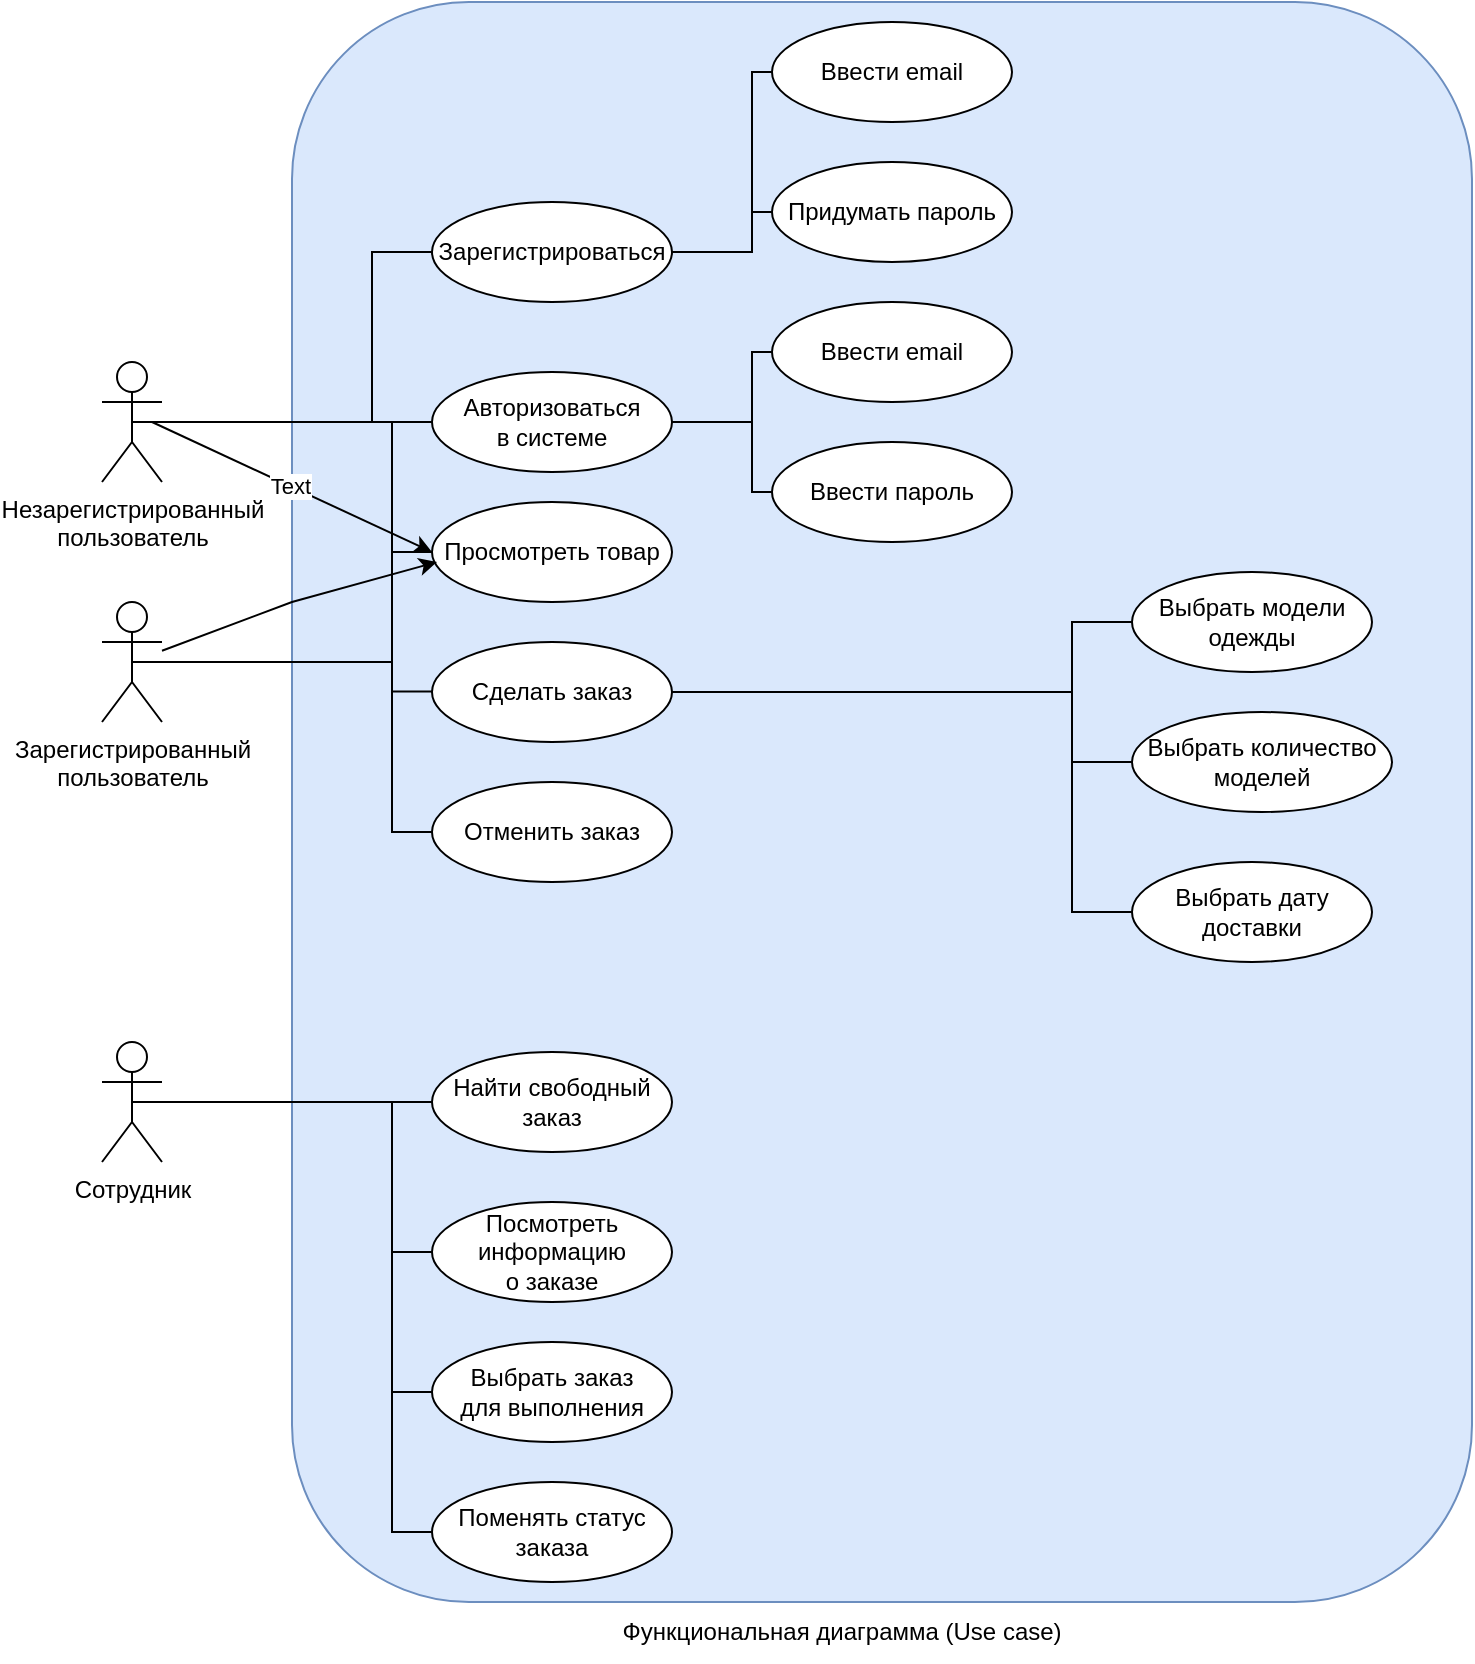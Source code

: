 <mxfile version="21.8.0" type="device">
  <diagram name="Страница — 1" id="pqy5NHnVCrTciRfHO0LJ">
    <mxGraphModel dx="656" dy="354" grid="1" gridSize="10" guides="1" tooltips="1" connect="1" arrows="1" fold="1" page="1" pageScale="1" pageWidth="827" pageHeight="1169" math="0" shadow="0">
      <root>
        <mxCell id="0" />
        <mxCell id="1" parent="0" />
        <mxCell id="dPaeo19KGGqcbV5FyLAS-39" value="" style="rounded=1;whiteSpace=wrap;html=1;fillColor=#dae8fc;strokeColor=#6c8ebf;" parent="1" vertex="1">
          <mxGeometry x="200" width="590" height="800" as="geometry" />
        </mxCell>
        <mxCell id="dPaeo19KGGqcbV5FyLAS-1" value="Незарегистрированный&lt;br&gt;пользователь" style="shape=umlActor;verticalLabelPosition=bottom;verticalAlign=top;html=1;outlineConnect=0;" parent="1" vertex="1">
          <mxGeometry x="105" y="180" width="30" height="60" as="geometry" />
        </mxCell>
        <mxCell id="dPaeo19KGGqcbV5FyLAS-2" value="Зарегистрированный&lt;br&gt;пользователь" style="shape=umlActor;verticalLabelPosition=bottom;verticalAlign=top;html=1;outlineConnect=0;" parent="1" vertex="1">
          <mxGeometry x="105" y="300" width="30" height="60" as="geometry" />
        </mxCell>
        <mxCell id="dPaeo19KGGqcbV5FyLAS-4" value="Зарегистрироваться" style="ellipse;whiteSpace=wrap;html=1;" parent="1" vertex="1">
          <mxGeometry x="270" y="100" width="120" height="50" as="geometry" />
        </mxCell>
        <mxCell id="dPaeo19KGGqcbV5FyLAS-5" value="" style="endArrow=none;html=1;rounded=0;exitX=0.5;exitY=0.5;exitDx=0;exitDy=0;exitPerimeter=0;entryX=0;entryY=0.5;entryDx=0;entryDy=0;" parent="1" source="dPaeo19KGGqcbV5FyLAS-1" target="dPaeo19KGGqcbV5FyLAS-4" edge="1">
          <mxGeometry width="50" height="50" relative="1" as="geometry">
            <mxPoint x="460" y="370" as="sourcePoint" />
            <mxPoint x="299.8" y="210" as="targetPoint" />
            <Array as="points">
              <mxPoint x="240" y="210" />
              <mxPoint x="240" y="125" />
            </Array>
          </mxGeometry>
        </mxCell>
        <mxCell id="dPaeo19KGGqcbV5FyLAS-6" value="Авторизоваться&lt;br&gt;в системе" style="ellipse;whiteSpace=wrap;html=1;" parent="1" vertex="1">
          <mxGeometry x="270" y="185" width="120" height="50" as="geometry" />
        </mxCell>
        <mxCell id="dPaeo19KGGqcbV5FyLAS-7" value="Просмотреть товар" style="ellipse;whiteSpace=wrap;html=1;" parent="1" vertex="1">
          <mxGeometry x="270" y="250" width="120" height="50" as="geometry" />
        </mxCell>
        <mxCell id="dPaeo19KGGqcbV5FyLAS-8" value="Сделать заказ" style="ellipse;whiteSpace=wrap;html=1;" parent="1" vertex="1">
          <mxGeometry x="270" y="320" width="120" height="50" as="geometry" />
        </mxCell>
        <mxCell id="dPaeo19KGGqcbV5FyLAS-9" value="Отменить заказ" style="ellipse;whiteSpace=wrap;html=1;" parent="1" vertex="1">
          <mxGeometry x="270" y="390" width="120" height="50" as="geometry" />
        </mxCell>
        <mxCell id="dPaeo19KGGqcbV5FyLAS-10" value="" style="endArrow=none;html=1;rounded=0;exitX=0.5;exitY=0.5;exitDx=0;exitDy=0;exitPerimeter=0;entryX=0;entryY=0.5;entryDx=0;entryDy=0;" parent="1" source="dPaeo19KGGqcbV5FyLAS-2" target="dPaeo19KGGqcbV5FyLAS-6" edge="1">
          <mxGeometry width="50" height="50" relative="1" as="geometry">
            <mxPoint x="460" y="370" as="sourcePoint" />
            <mxPoint x="510" y="320" as="targetPoint" />
            <Array as="points">
              <mxPoint x="250" y="330" />
              <mxPoint x="250" y="210" />
            </Array>
          </mxGeometry>
        </mxCell>
        <mxCell id="dPaeo19KGGqcbV5FyLAS-11" value="" style="endArrow=none;html=1;rounded=0;exitX=0.5;exitY=0.5;exitDx=0;exitDy=0;exitPerimeter=0;entryX=0;entryY=0.5;entryDx=0;entryDy=0;" parent="1" source="dPaeo19KGGqcbV5FyLAS-1" target="dPaeo19KGGqcbV5FyLAS-6" edge="1">
          <mxGeometry width="50" height="50" relative="1" as="geometry">
            <mxPoint x="460" y="370" as="sourcePoint" />
            <mxPoint x="510" y="320" as="targetPoint" />
          </mxGeometry>
        </mxCell>
        <mxCell id="dPaeo19KGGqcbV5FyLAS-12" value="" style="endArrow=none;html=1;rounded=0;exitX=0;exitY=0.5;exitDx=0;exitDy=0;" parent="1" source="dPaeo19KGGqcbV5FyLAS-7" edge="1">
          <mxGeometry width="50" height="50" relative="1" as="geometry">
            <mxPoint x="460" y="370" as="sourcePoint" />
            <mxPoint x="250" y="275" as="targetPoint" />
          </mxGeometry>
        </mxCell>
        <mxCell id="dPaeo19KGGqcbV5FyLAS-13" value="" style="endArrow=none;html=1;rounded=0;exitX=0;exitY=0.5;exitDx=0;exitDy=0;entryX=0.5;entryY=0.5;entryDx=0;entryDy=0;entryPerimeter=0;" parent="1" source="dPaeo19KGGqcbV5FyLAS-9" target="dPaeo19KGGqcbV5FyLAS-2" edge="1">
          <mxGeometry width="50" height="50" relative="1" as="geometry">
            <mxPoint x="460" y="370" as="sourcePoint" />
            <mxPoint x="510" y="320" as="targetPoint" />
            <Array as="points">
              <mxPoint x="250" y="415" />
              <mxPoint x="250" y="330" />
            </Array>
          </mxGeometry>
        </mxCell>
        <mxCell id="dPaeo19KGGqcbV5FyLAS-14" value="" style="endArrow=none;html=1;rounded=0;exitX=0;exitY=0.5;exitDx=0;exitDy=0;" parent="1" edge="1">
          <mxGeometry width="50" height="50" relative="1" as="geometry">
            <mxPoint x="270" y="344.8" as="sourcePoint" />
            <mxPoint x="250" y="344.8" as="targetPoint" />
          </mxGeometry>
        </mxCell>
        <mxCell id="dPaeo19KGGqcbV5FyLAS-15" value="Ввести email" style="ellipse;whiteSpace=wrap;html=1;" parent="1" vertex="1">
          <mxGeometry x="440" y="10" width="120" height="50" as="geometry" />
        </mxCell>
        <mxCell id="dPaeo19KGGqcbV5FyLAS-16" value="Придумать пароль" style="ellipse;whiteSpace=wrap;html=1;" parent="1" vertex="1">
          <mxGeometry x="440" y="80" width="120" height="50" as="geometry" />
        </mxCell>
        <mxCell id="dPaeo19KGGqcbV5FyLAS-17" value="" style="endArrow=none;html=1;rounded=0;exitX=1;exitY=0.5;exitDx=0;exitDy=0;entryX=0;entryY=0.5;entryDx=0;entryDy=0;" parent="1" source="dPaeo19KGGqcbV5FyLAS-4" target="dPaeo19KGGqcbV5FyLAS-16" edge="1">
          <mxGeometry width="50" height="50" relative="1" as="geometry">
            <mxPoint x="620" y="290" as="sourcePoint" />
            <mxPoint x="430" y="125" as="targetPoint" />
            <Array as="points">
              <mxPoint x="430" y="125" />
              <mxPoint x="430" y="105" />
            </Array>
          </mxGeometry>
        </mxCell>
        <mxCell id="dPaeo19KGGqcbV5FyLAS-18" value="" style="endArrow=none;html=1;rounded=0;entryX=0;entryY=0.5;entryDx=0;entryDy=0;" parent="1" target="dPaeo19KGGqcbV5FyLAS-15" edge="1">
          <mxGeometry width="50" height="50" relative="1" as="geometry">
            <mxPoint x="430" y="105" as="sourcePoint" />
            <mxPoint x="480" y="55" as="targetPoint" />
            <Array as="points">
              <mxPoint x="430" y="35" />
            </Array>
          </mxGeometry>
        </mxCell>
        <mxCell id="dPaeo19KGGqcbV5FyLAS-19" value="Ввести email" style="ellipse;whiteSpace=wrap;html=1;" parent="1" vertex="1">
          <mxGeometry x="440" y="150" width="120" height="50" as="geometry" />
        </mxCell>
        <mxCell id="dPaeo19KGGqcbV5FyLAS-20" value="Ввести пароль" style="ellipse;whiteSpace=wrap;html=1;" parent="1" vertex="1">
          <mxGeometry x="440" y="220" width="120" height="50" as="geometry" />
        </mxCell>
        <mxCell id="dPaeo19KGGqcbV5FyLAS-21" value="" style="endArrow=none;html=1;rounded=0;exitX=1;exitY=0.5;exitDx=0;exitDy=0;entryX=0;entryY=0.5;entryDx=0;entryDy=0;" parent="1" source="dPaeo19KGGqcbV5FyLAS-6" target="dPaeo19KGGqcbV5FyLAS-19" edge="1">
          <mxGeometry width="50" height="50" relative="1" as="geometry">
            <mxPoint x="620" y="290" as="sourcePoint" />
            <mxPoint x="670" y="240" as="targetPoint" />
            <Array as="points">
              <mxPoint x="430" y="210" />
              <mxPoint x="430" y="175" />
            </Array>
          </mxGeometry>
        </mxCell>
        <mxCell id="dPaeo19KGGqcbV5FyLAS-22" value="" style="endArrow=none;html=1;rounded=0;entryX=0;entryY=0.5;entryDx=0;entryDy=0;" parent="1" target="dPaeo19KGGqcbV5FyLAS-20" edge="1">
          <mxGeometry width="50" height="50" relative="1" as="geometry">
            <mxPoint x="430" y="210" as="sourcePoint" />
            <mxPoint x="670" y="240" as="targetPoint" />
            <Array as="points">
              <mxPoint x="430" y="245" />
            </Array>
          </mxGeometry>
        </mxCell>
        <mxCell id="dPaeo19KGGqcbV5FyLAS-23" value="Выбрать модели&lt;br&gt;одежды" style="ellipse;whiteSpace=wrap;html=1;" parent="1" vertex="1">
          <mxGeometry x="620" y="285" width="120" height="50" as="geometry" />
        </mxCell>
        <mxCell id="dPaeo19KGGqcbV5FyLAS-24" value="Выбрать количество&lt;br&gt;моделей" style="ellipse;whiteSpace=wrap;html=1;" parent="1" vertex="1">
          <mxGeometry x="620" y="355" width="130" height="50" as="geometry" />
        </mxCell>
        <mxCell id="dPaeo19KGGqcbV5FyLAS-25" value="" style="endArrow=none;html=1;rounded=0;exitX=1;exitY=0.5;exitDx=0;exitDy=0;entryX=0;entryY=0.5;entryDx=0;entryDy=0;" parent="1" source="dPaeo19KGGqcbV5FyLAS-8" target="dPaeo19KGGqcbV5FyLAS-23" edge="1">
          <mxGeometry width="50" height="50" relative="1" as="geometry">
            <mxPoint x="660" y="400" as="sourcePoint" />
            <mxPoint x="710" y="350" as="targetPoint" />
            <Array as="points">
              <mxPoint x="590" y="345" />
              <mxPoint x="590" y="310" />
            </Array>
          </mxGeometry>
        </mxCell>
        <mxCell id="dPaeo19KGGqcbV5FyLAS-26" value="" style="endArrow=none;html=1;rounded=0;entryX=0;entryY=0.5;entryDx=0;entryDy=0;" parent="1" target="dPaeo19KGGqcbV5FyLAS-24" edge="1">
          <mxGeometry width="50" height="50" relative="1" as="geometry">
            <mxPoint x="590" y="340" as="sourcePoint" />
            <mxPoint x="710" y="350" as="targetPoint" />
            <Array as="points">
              <mxPoint x="590" y="380" />
            </Array>
          </mxGeometry>
        </mxCell>
        <mxCell id="dPaeo19KGGqcbV5FyLAS-28" value="Выбрать дату&lt;br&gt;доставки" style="ellipse;whiteSpace=wrap;html=1;" parent="1" vertex="1">
          <mxGeometry x="620" y="430" width="120" height="50" as="geometry" />
        </mxCell>
        <mxCell id="dPaeo19KGGqcbV5FyLAS-29" value="" style="endArrow=none;html=1;rounded=0;exitX=0;exitY=0.5;exitDx=0;exitDy=0;" parent="1" source="dPaeo19KGGqcbV5FyLAS-28" edge="1">
          <mxGeometry width="50" height="50" relative="1" as="geometry">
            <mxPoint x="680" y="400" as="sourcePoint" />
            <mxPoint x="590" y="380" as="targetPoint" />
            <Array as="points">
              <mxPoint x="590" y="455" />
            </Array>
          </mxGeometry>
        </mxCell>
        <mxCell id="dPaeo19KGGqcbV5FyLAS-30" value="Сотрудник" style="shape=umlActor;verticalLabelPosition=bottom;verticalAlign=top;html=1;outlineConnect=0;" parent="1" vertex="1">
          <mxGeometry x="105" y="520" width="30" height="60" as="geometry" />
        </mxCell>
        <mxCell id="dPaeo19KGGqcbV5FyLAS-31" value="Найти свободный&lt;br&gt;заказ" style="ellipse;whiteSpace=wrap;html=1;" parent="1" vertex="1">
          <mxGeometry x="270" y="525" width="120" height="50" as="geometry" />
        </mxCell>
        <mxCell id="dPaeo19KGGqcbV5FyLAS-32" value="Посмотреть&lt;br&gt;информацию&lt;br&gt;о заказе" style="ellipse;whiteSpace=wrap;html=1;" parent="1" vertex="1">
          <mxGeometry x="270" y="600" width="120" height="50" as="geometry" />
        </mxCell>
        <mxCell id="dPaeo19KGGqcbV5FyLAS-33" value="Выбрать заказ&lt;br&gt;для выполнения" style="ellipse;whiteSpace=wrap;html=1;" parent="1" vertex="1">
          <mxGeometry x="270" y="670" width="120" height="50" as="geometry" />
        </mxCell>
        <mxCell id="dPaeo19KGGqcbV5FyLAS-34" value="Поменять статус&lt;br&gt;заказа" style="ellipse;whiteSpace=wrap;html=1;" parent="1" vertex="1">
          <mxGeometry x="270" y="740" width="120" height="50" as="geometry" />
        </mxCell>
        <mxCell id="dPaeo19KGGqcbV5FyLAS-35" value="" style="endArrow=none;html=1;rounded=0;entryX=0;entryY=0.5;entryDx=0;entryDy=0;exitX=0;exitY=0.5;exitDx=0;exitDy=0;" parent="1" source="dPaeo19KGGqcbV5FyLAS-34" target="dPaeo19KGGqcbV5FyLAS-31" edge="1">
          <mxGeometry width="50" height="50" relative="1" as="geometry">
            <mxPoint x="500" y="590" as="sourcePoint" />
            <mxPoint x="550" y="540" as="targetPoint" />
            <Array as="points">
              <mxPoint x="250" y="765" />
              <mxPoint x="250" y="550" />
            </Array>
          </mxGeometry>
        </mxCell>
        <mxCell id="dPaeo19KGGqcbV5FyLAS-37" value="" style="endArrow=none;html=1;rounded=0;exitX=0;exitY=0.5;exitDx=0;exitDy=0;entryX=0;entryY=0.5;entryDx=0;entryDy=0;" parent="1" source="dPaeo19KGGqcbV5FyLAS-33" target="dPaeo19KGGqcbV5FyLAS-32" edge="1">
          <mxGeometry width="50" height="50" relative="1" as="geometry">
            <mxPoint x="360" y="670" as="sourcePoint" />
            <mxPoint x="410" y="620" as="targetPoint" />
            <Array as="points">
              <mxPoint x="250" y="695" />
              <mxPoint x="250" y="625" />
            </Array>
          </mxGeometry>
        </mxCell>
        <mxCell id="dPaeo19KGGqcbV5FyLAS-38" value="" style="endArrow=none;html=1;rounded=0;exitX=0.5;exitY=0.5;exitDx=0;exitDy=0;exitPerimeter=0;" parent="1" source="dPaeo19KGGqcbV5FyLAS-30" edge="1">
          <mxGeometry width="50" height="50" relative="1" as="geometry">
            <mxPoint x="590" y="500" as="sourcePoint" />
            <mxPoint x="250" y="550" as="targetPoint" />
          </mxGeometry>
        </mxCell>
        <mxCell id="dPaeo19KGGqcbV5FyLAS-40" value="Функциональная диаграмма (Use case)" style="text;html=1;strokeColor=none;fillColor=none;align=center;verticalAlign=middle;whiteSpace=wrap;rounded=0;" parent="1" vertex="1">
          <mxGeometry x="350" y="800" width="250" height="30" as="geometry" />
        </mxCell>
        <mxCell id="rIZN_CFMHr-tdYsmAchM-1" value="" style="endArrow=classic;html=1;rounded=0;entryX=0.021;entryY=0.6;entryDx=0;entryDy=0;entryPerimeter=0;" edge="1" parent="1" source="dPaeo19KGGqcbV5FyLAS-2" target="dPaeo19KGGqcbV5FyLAS-7">
          <mxGeometry width="50" height="50" relative="1" as="geometry">
            <mxPoint x="400" y="320" as="sourcePoint" />
            <mxPoint x="450" y="270" as="targetPoint" />
            <Array as="points">
              <mxPoint x="200" y="300" />
            </Array>
          </mxGeometry>
        </mxCell>
        <mxCell id="rIZN_CFMHr-tdYsmAchM-3" value="" style="endArrow=classic;html=1;rounded=0;entryX=0;entryY=0.5;entryDx=0;entryDy=0;" edge="1" parent="1" target="dPaeo19KGGqcbV5FyLAS-7">
          <mxGeometry width="50" height="50" relative="1" as="geometry">
            <mxPoint x="130" y="210" as="sourcePoint" />
            <mxPoint x="450" y="270" as="targetPoint" />
          </mxGeometry>
        </mxCell>
        <mxCell id="rIZN_CFMHr-tdYsmAchM-4" value="Text" style="edgeLabel;html=1;align=center;verticalAlign=middle;resizable=0;points=[];" vertex="1" connectable="0" parent="rIZN_CFMHr-tdYsmAchM-3">
          <mxGeometry x="-0.013" relative="1" as="geometry">
            <mxPoint as="offset" />
          </mxGeometry>
        </mxCell>
      </root>
    </mxGraphModel>
  </diagram>
</mxfile>
